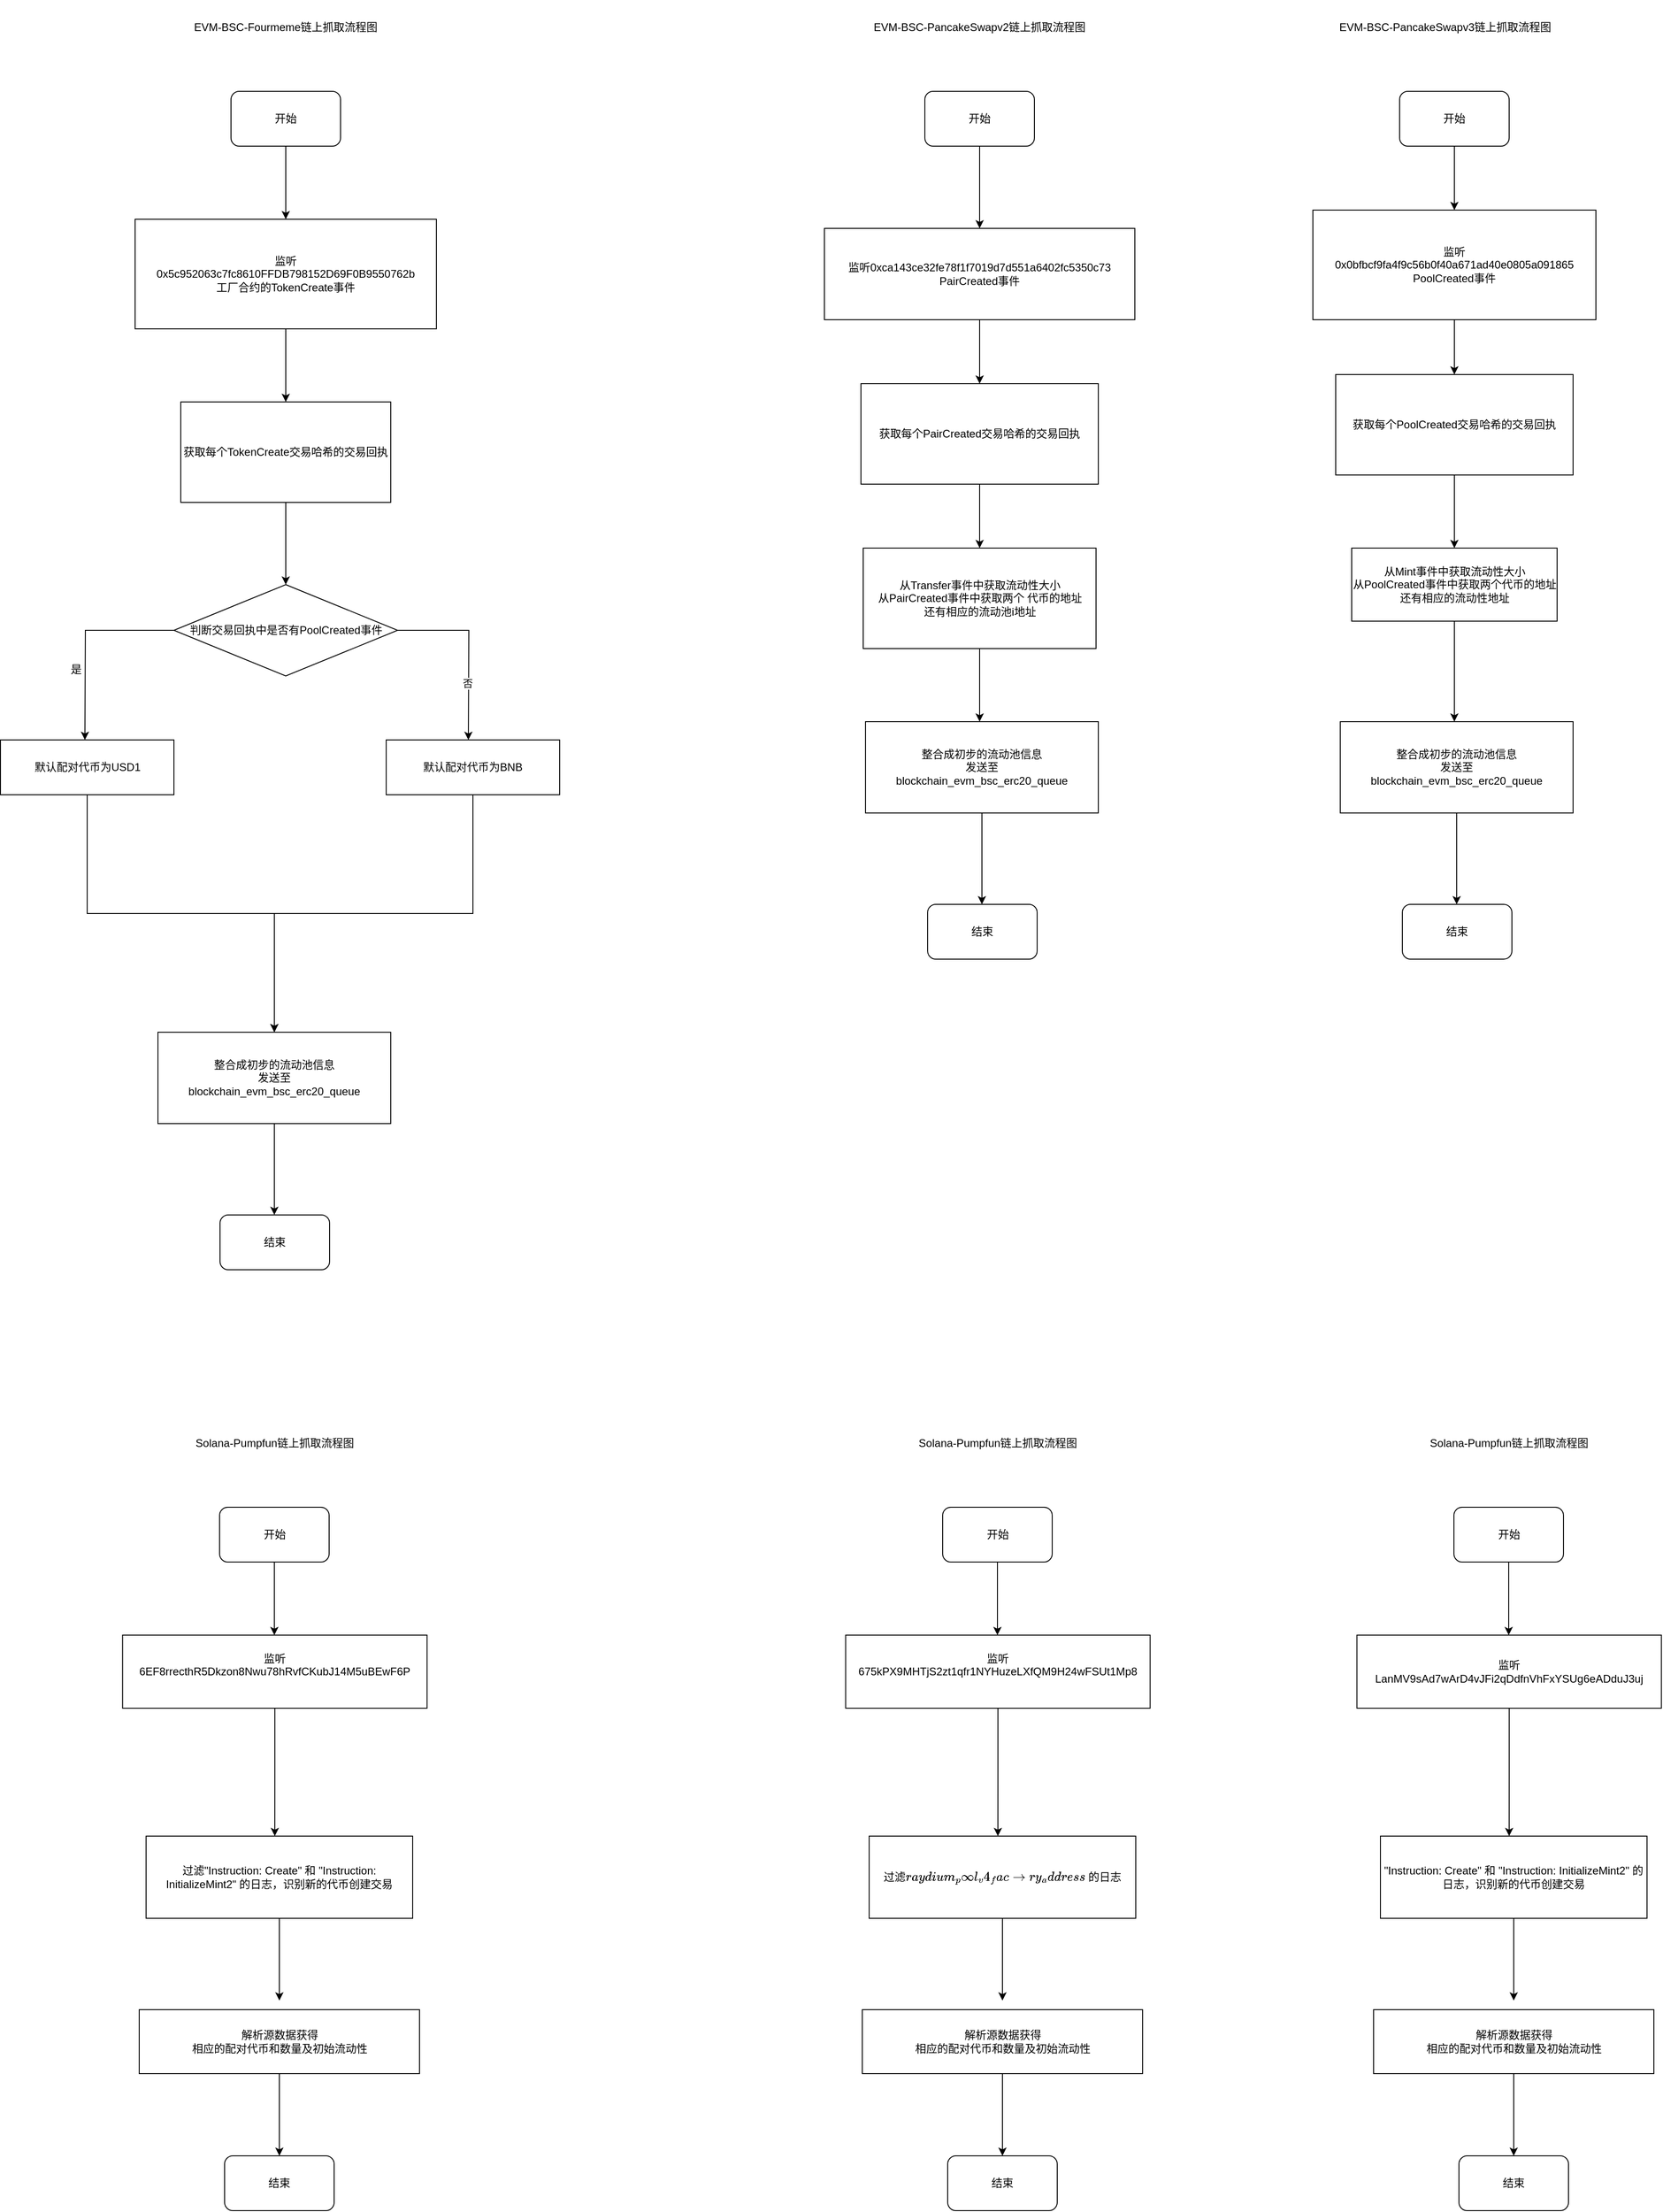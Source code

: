<mxfile version="28.0.7">
  <diagram name="第 1 页" id="XmppmOgPtgCfnkkfk-B6">
    <mxGraphModel dx="2962" dy="892" grid="1" gridSize="10" guides="1" tooltips="1" connect="1" arrows="1" fold="1" page="1" pageScale="1" pageWidth="827" pageHeight="1169" math="0" shadow="0">
      <root>
        <mxCell id="0" />
        <mxCell id="1" parent="0" />
        <mxCell id="RD3R9KxEMgsufhgu1Dzc-2" value="EVM-BSC-Fourmeme链上抓取流程图" style="text;html=1;align=center;verticalAlign=middle;whiteSpace=wrap;rounded=0;" vertex="1" parent="1">
          <mxGeometry x="-380" y="70" width="240" height="60" as="geometry" />
        </mxCell>
        <mxCell id="RD3R9KxEMgsufhgu1Dzc-5" style="edgeStyle=orthogonalEdgeStyle;rounded=0;orthogonalLoop=1;jettySize=auto;html=1;" edge="1" parent="1" source="RD3R9KxEMgsufhgu1Dzc-4">
          <mxGeometry relative="1" as="geometry">
            <mxPoint x="-260" y="310" as="targetPoint" />
          </mxGeometry>
        </mxCell>
        <mxCell id="RD3R9KxEMgsufhgu1Dzc-4" value="开始" style="rounded=1;whiteSpace=wrap;html=1;" vertex="1" parent="1">
          <mxGeometry x="-320" y="170" width="120" height="60" as="geometry" />
        </mxCell>
        <mxCell id="RD3R9KxEMgsufhgu1Dzc-7" style="edgeStyle=orthogonalEdgeStyle;rounded=0;orthogonalLoop=1;jettySize=auto;html=1;" edge="1" parent="1" source="RD3R9KxEMgsufhgu1Dzc-6">
          <mxGeometry relative="1" as="geometry">
            <mxPoint x="-260" y="510" as="targetPoint" />
          </mxGeometry>
        </mxCell>
        <mxCell id="RD3R9KxEMgsufhgu1Dzc-6" value="监听&lt;br&gt;0x5c952063c7fc8610FFDB798152D69F0B9550762b&lt;br&gt;工厂合约的TokenCreate事件" style="rounded=0;whiteSpace=wrap;html=1;" vertex="1" parent="1">
          <mxGeometry x="-425" y="310" width="330" height="120" as="geometry" />
        </mxCell>
        <mxCell id="RD3R9KxEMgsufhgu1Dzc-9" style="edgeStyle=orthogonalEdgeStyle;rounded=0;orthogonalLoop=1;jettySize=auto;html=1;" edge="1" parent="1" source="RD3R9KxEMgsufhgu1Dzc-8">
          <mxGeometry relative="1" as="geometry">
            <mxPoint x="-260" y="710" as="targetPoint" />
          </mxGeometry>
        </mxCell>
        <mxCell id="RD3R9KxEMgsufhgu1Dzc-8" value="获取每个TokenCreate交易哈希的交易回执" style="rounded=0;whiteSpace=wrap;html=1;" vertex="1" parent="1">
          <mxGeometry x="-375" y="510" width="230" height="110" as="geometry" />
        </mxCell>
        <mxCell id="RD3R9KxEMgsufhgu1Dzc-23" style="edgeStyle=orthogonalEdgeStyle;rounded=0;orthogonalLoop=1;jettySize=auto;html=1;entryX=0.5;entryY=0;entryDx=0;entryDy=0;" edge="1" parent="1" source="RD3R9KxEMgsufhgu1Dzc-10" target="RD3R9KxEMgsufhgu1Dzc-21">
          <mxGeometry relative="1" as="geometry" />
        </mxCell>
        <mxCell id="RD3R9KxEMgsufhgu1Dzc-10" value="默认配对代币为USD1" style="rounded=0;whiteSpace=wrap;html=1;" vertex="1" parent="1">
          <mxGeometry x="-572.5" y="880" width="190" height="60" as="geometry" />
        </mxCell>
        <mxCell id="RD3R9KxEMgsufhgu1Dzc-12" style="edgeStyle=orthogonalEdgeStyle;rounded=0;orthogonalLoop=1;jettySize=auto;html=1;" edge="1" parent="1" source="RD3R9KxEMgsufhgu1Dzc-11">
          <mxGeometry relative="1" as="geometry">
            <mxPoint x="-480" y="880" as="targetPoint" />
          </mxGeometry>
        </mxCell>
        <mxCell id="RD3R9KxEMgsufhgu1Dzc-16" style="edgeStyle=orthogonalEdgeStyle;rounded=0;orthogonalLoop=1;jettySize=auto;html=1;" edge="1" parent="1" source="RD3R9KxEMgsufhgu1Dzc-11">
          <mxGeometry relative="1" as="geometry">
            <mxPoint x="-60" y="880" as="targetPoint" />
          </mxGeometry>
        </mxCell>
        <mxCell id="RD3R9KxEMgsufhgu1Dzc-17" value="否" style="edgeLabel;html=1;align=center;verticalAlign=middle;resizable=0;points=[];" vertex="1" connectable="0" parent="RD3R9KxEMgsufhgu1Dzc-16">
          <mxGeometry x="0.379" y="-2" relative="1" as="geometry">
            <mxPoint y="-1" as="offset" />
          </mxGeometry>
        </mxCell>
        <mxCell id="RD3R9KxEMgsufhgu1Dzc-11" value="判断交易回执中是否有PoolCreated事件" style="rhombus;whiteSpace=wrap;html=1;" vertex="1" parent="1">
          <mxGeometry x="-382.5" y="710" width="245" height="100" as="geometry" />
        </mxCell>
        <mxCell id="RD3R9KxEMgsufhgu1Dzc-15" value="是" style="text;html=1;align=center;verticalAlign=middle;resizable=0;points=[];autosize=1;strokeColor=none;fillColor=none;" vertex="1" parent="1">
          <mxGeometry x="-510" y="788" width="40" height="30" as="geometry" />
        </mxCell>
        <mxCell id="RD3R9KxEMgsufhgu1Dzc-22" style="edgeStyle=orthogonalEdgeStyle;rounded=0;orthogonalLoop=1;jettySize=auto;html=1;entryX=0.5;entryY=0;entryDx=0;entryDy=0;" edge="1" parent="1" source="RD3R9KxEMgsufhgu1Dzc-19" target="RD3R9KxEMgsufhgu1Dzc-21">
          <mxGeometry relative="1" as="geometry" />
        </mxCell>
        <mxCell id="RD3R9KxEMgsufhgu1Dzc-19" value="默认配对代币为BNB" style="rounded=0;whiteSpace=wrap;html=1;" vertex="1" parent="1">
          <mxGeometry x="-150" y="880" width="190" height="60" as="geometry" />
        </mxCell>
        <mxCell id="RD3R9KxEMgsufhgu1Dzc-24" style="edgeStyle=orthogonalEdgeStyle;rounded=0;orthogonalLoop=1;jettySize=auto;html=1;" edge="1" parent="1" source="RD3R9KxEMgsufhgu1Dzc-21">
          <mxGeometry relative="1" as="geometry">
            <mxPoint x="-272.5" y="1400" as="targetPoint" />
          </mxGeometry>
        </mxCell>
        <mxCell id="RD3R9KxEMgsufhgu1Dzc-21" value="整合成初步的流动池信息&lt;br&gt;发送至&lt;br&gt;blockchain_evm_bsc_erc20_queue" style="rounded=0;whiteSpace=wrap;html=1;" vertex="1" parent="1">
          <mxGeometry x="-400" y="1200" width="255" height="100" as="geometry" />
        </mxCell>
        <mxCell id="RD3R9KxEMgsufhgu1Dzc-25" value="结束" style="rounded=1;whiteSpace=wrap;html=1;" vertex="1" parent="1">
          <mxGeometry x="-332" y="1400" width="120" height="60" as="geometry" />
        </mxCell>
        <mxCell id="RD3R9KxEMgsufhgu1Dzc-26" value="EVM-BSC-PancakeSwapv2链上抓取流程图" style="text;html=1;align=center;verticalAlign=middle;whiteSpace=wrap;rounded=0;" vertex="1" parent="1">
          <mxGeometry x="380" y="70" width="240" height="60" as="geometry" />
        </mxCell>
        <mxCell id="RD3R9KxEMgsufhgu1Dzc-27" value="EVM-BSC-PancakeSwapv3链上抓取流程图" style="text;html=1;align=center;verticalAlign=middle;whiteSpace=wrap;rounded=0;" vertex="1" parent="1">
          <mxGeometry x="890" y="70" width="240" height="60" as="geometry" />
        </mxCell>
        <mxCell id="RD3R9KxEMgsufhgu1Dzc-30" style="edgeStyle=orthogonalEdgeStyle;rounded=0;orthogonalLoop=1;jettySize=auto;html=1;" edge="1" parent="1" source="RD3R9KxEMgsufhgu1Dzc-28">
          <mxGeometry relative="1" as="geometry">
            <mxPoint x="500.0" y="320" as="targetPoint" />
          </mxGeometry>
        </mxCell>
        <mxCell id="RD3R9KxEMgsufhgu1Dzc-28" value="开始" style="rounded=1;whiteSpace=wrap;html=1;" vertex="1" parent="1">
          <mxGeometry x="440" y="170" width="120" height="60" as="geometry" />
        </mxCell>
        <mxCell id="RD3R9KxEMgsufhgu1Dzc-41" style="edgeStyle=orthogonalEdgeStyle;rounded=0;orthogonalLoop=1;jettySize=auto;html=1;" edge="1" parent="1" source="RD3R9KxEMgsufhgu1Dzc-29">
          <mxGeometry relative="1" as="geometry">
            <mxPoint x="1020.0" y="300" as="targetPoint" />
          </mxGeometry>
        </mxCell>
        <mxCell id="RD3R9KxEMgsufhgu1Dzc-29" value="开始" style="rounded=1;whiteSpace=wrap;html=1;" vertex="1" parent="1">
          <mxGeometry x="960" y="170" width="120" height="60" as="geometry" />
        </mxCell>
        <mxCell id="RD3R9KxEMgsufhgu1Dzc-32" style="edgeStyle=orthogonalEdgeStyle;rounded=0;orthogonalLoop=1;jettySize=auto;html=1;" edge="1" parent="1" source="RD3R9KxEMgsufhgu1Dzc-31">
          <mxGeometry relative="1" as="geometry">
            <mxPoint x="500.0" y="490" as="targetPoint" />
          </mxGeometry>
        </mxCell>
        <mxCell id="RD3R9KxEMgsufhgu1Dzc-31" value="监听0xca143ce32fe78f1f7019d7d551a6402fc5350c73&lt;br&gt;PairCreated事件" style="rounded=0;whiteSpace=wrap;html=1;" vertex="1" parent="1">
          <mxGeometry x="330" y="320" width="340" height="100" as="geometry" />
        </mxCell>
        <mxCell id="RD3R9KxEMgsufhgu1Dzc-36" style="edgeStyle=orthogonalEdgeStyle;rounded=0;orthogonalLoop=1;jettySize=auto;html=1;entryX=0.5;entryY=0;entryDx=0;entryDy=0;" edge="1" parent="1" source="RD3R9KxEMgsufhgu1Dzc-33">
          <mxGeometry relative="1" as="geometry">
            <mxPoint x="500.0" y="670" as="targetPoint" />
          </mxGeometry>
        </mxCell>
        <mxCell id="RD3R9KxEMgsufhgu1Dzc-33" value="获取每个PairCreated交易哈希的交易回执" style="rounded=0;whiteSpace=wrap;html=1;" vertex="1" parent="1">
          <mxGeometry x="370" y="490" width="260" height="110" as="geometry" />
        </mxCell>
        <mxCell id="RD3R9KxEMgsufhgu1Dzc-38" style="edgeStyle=orthogonalEdgeStyle;rounded=0;orthogonalLoop=1;jettySize=auto;html=1;" edge="1" parent="1" source="RD3R9KxEMgsufhgu1Dzc-37">
          <mxGeometry relative="1" as="geometry">
            <mxPoint x="500.0" y="860" as="targetPoint" />
          </mxGeometry>
        </mxCell>
        <mxCell id="RD3R9KxEMgsufhgu1Dzc-37" value="从Transfer事件中获取流动性大小&lt;br&gt;从PairCreated事件中获取两个 代币的地址&lt;br&gt;还有相应的流动池i地址" style="rounded=0;whiteSpace=wrap;html=1;" vertex="1" parent="1">
          <mxGeometry x="372.5" y="670" width="255" height="110" as="geometry" />
        </mxCell>
        <mxCell id="RD3R9KxEMgsufhgu1Dzc-43" style="edgeStyle=orthogonalEdgeStyle;rounded=0;orthogonalLoop=1;jettySize=auto;html=1;" edge="1" parent="1" source="RD3R9KxEMgsufhgu1Dzc-42">
          <mxGeometry relative="1" as="geometry">
            <mxPoint x="1020.0" y="480" as="targetPoint" />
          </mxGeometry>
        </mxCell>
        <mxCell id="RD3R9KxEMgsufhgu1Dzc-42" value="监听&lt;br&gt;0x0bfbcf9fa4f9c56b0f40a671ad40e0805a091865&lt;div&gt;PoolCreated事件&lt;/div&gt;" style="rounded=0;whiteSpace=wrap;html=1;" vertex="1" parent="1">
          <mxGeometry x="865" y="300" width="310" height="120" as="geometry" />
        </mxCell>
        <mxCell id="RD3R9KxEMgsufhgu1Dzc-45" style="edgeStyle=orthogonalEdgeStyle;rounded=0;orthogonalLoop=1;jettySize=auto;html=1;" edge="1" parent="1" source="RD3R9KxEMgsufhgu1Dzc-44">
          <mxGeometry relative="1" as="geometry">
            <mxPoint x="1020.0" y="670" as="targetPoint" />
          </mxGeometry>
        </mxCell>
        <mxCell id="RD3R9KxEMgsufhgu1Dzc-44" value="获取每个PoolCreated交易哈希的交易回执" style="rounded=0;whiteSpace=wrap;html=1;" vertex="1" parent="1">
          <mxGeometry x="890" y="480" width="260" height="110" as="geometry" />
        </mxCell>
        <mxCell id="RD3R9KxEMgsufhgu1Dzc-48" style="edgeStyle=orthogonalEdgeStyle;rounded=0;orthogonalLoop=1;jettySize=auto;html=1;entryX=0.5;entryY=0;entryDx=0;entryDy=0;" edge="1" parent="1" source="RD3R9KxEMgsufhgu1Dzc-46">
          <mxGeometry relative="1" as="geometry">
            <mxPoint x="1020" y="860.0" as="targetPoint" />
          </mxGeometry>
        </mxCell>
        <mxCell id="RD3R9KxEMgsufhgu1Dzc-46" value="从Mint事件中获取流动性大小&lt;br&gt;从PoolCreated事件中获取两个代币的地址&lt;br&gt;还有相应的流动性地址" style="rounded=0;whiteSpace=wrap;html=1;" vertex="1" parent="1">
          <mxGeometry x="907.5" y="670" width="225" height="80" as="geometry" />
        </mxCell>
        <mxCell id="RD3R9KxEMgsufhgu1Dzc-53" style="edgeStyle=orthogonalEdgeStyle;rounded=0;orthogonalLoop=1;jettySize=auto;html=1;" edge="1" parent="1" source="RD3R9KxEMgsufhgu1Dzc-49">
          <mxGeometry relative="1" as="geometry">
            <mxPoint x="-272.5" y="1860" as="targetPoint" />
          </mxGeometry>
        </mxCell>
        <mxCell id="RD3R9KxEMgsufhgu1Dzc-49" value="开始" style="rounded=1;whiteSpace=wrap;html=1;" vertex="1" parent="1">
          <mxGeometry x="-332.5" y="1720" width="120" height="60" as="geometry" />
        </mxCell>
        <mxCell id="RD3R9KxEMgsufhgu1Dzc-50" value="Solana-Pumpfun链上抓取流程图" style="text;html=1;align=center;verticalAlign=middle;whiteSpace=wrap;rounded=0;" vertex="1" parent="1">
          <mxGeometry x="-392.5" y="1620" width="240" height="60" as="geometry" />
        </mxCell>
        <mxCell id="RD3R9KxEMgsufhgu1Dzc-51" value="Solana-Pumpfun链上抓取流程图" style="text;html=1;align=center;verticalAlign=middle;whiteSpace=wrap;rounded=0;" vertex="1" parent="1">
          <mxGeometry x="400" y="1620" width="240" height="60" as="geometry" />
        </mxCell>
        <mxCell id="RD3R9KxEMgsufhgu1Dzc-52" value="Solana-Pumpfun链上抓取流程图" style="text;html=1;align=center;verticalAlign=middle;whiteSpace=wrap;rounded=0;" vertex="1" parent="1">
          <mxGeometry x="960" y="1620" width="240" height="60" as="geometry" />
        </mxCell>
        <mxCell id="RD3R9KxEMgsufhgu1Dzc-61" style="edgeStyle=orthogonalEdgeStyle;rounded=0;orthogonalLoop=1;jettySize=auto;html=1;" edge="1" parent="1" source="RD3R9KxEMgsufhgu1Dzc-54">
          <mxGeometry relative="1" as="geometry">
            <mxPoint x="-272" y="2080" as="targetPoint" />
          </mxGeometry>
        </mxCell>
        <mxCell id="RD3R9KxEMgsufhgu1Dzc-54" value="监听&lt;br&gt;6EF8rrecthR5Dkzon8Nwu78hRvfCKubJ14M5uBEwF6P&lt;div&gt;&lt;br&gt;&lt;/div&gt;" style="rounded=0;whiteSpace=wrap;html=1;" vertex="1" parent="1">
          <mxGeometry x="-438.75" y="1860" width="333.5" height="80" as="geometry" />
        </mxCell>
        <mxCell id="RD3R9KxEMgsufhgu1Dzc-55" style="edgeStyle=orthogonalEdgeStyle;rounded=0;orthogonalLoop=1;jettySize=auto;html=1;" edge="1" parent="1" source="RD3R9KxEMgsufhgu1Dzc-56">
          <mxGeometry relative="1" as="geometry">
            <mxPoint x="502.5" y="1060" as="targetPoint" />
          </mxGeometry>
        </mxCell>
        <mxCell id="RD3R9KxEMgsufhgu1Dzc-56" value="整合成初步的流动池信息&lt;br&gt;发送至&lt;br&gt;blockchain_evm_bsc_erc20_queue" style="rounded=0;whiteSpace=wrap;html=1;" vertex="1" parent="1">
          <mxGeometry x="375" y="860" width="255" height="100" as="geometry" />
        </mxCell>
        <mxCell id="RD3R9KxEMgsufhgu1Dzc-57" value="结束" style="rounded=1;whiteSpace=wrap;html=1;" vertex="1" parent="1">
          <mxGeometry x="443" y="1060" width="120" height="60" as="geometry" />
        </mxCell>
        <mxCell id="RD3R9KxEMgsufhgu1Dzc-58" style="edgeStyle=orthogonalEdgeStyle;rounded=0;orthogonalLoop=1;jettySize=auto;html=1;" edge="1" parent="1" source="RD3R9KxEMgsufhgu1Dzc-59">
          <mxGeometry relative="1" as="geometry">
            <mxPoint x="1022.5" y="1060" as="targetPoint" />
          </mxGeometry>
        </mxCell>
        <mxCell id="RD3R9KxEMgsufhgu1Dzc-59" value="整合成初步的流动池信息&lt;br&gt;发送至&lt;br&gt;blockchain_evm_bsc_erc20_queue" style="rounded=0;whiteSpace=wrap;html=1;" vertex="1" parent="1">
          <mxGeometry x="895" y="860" width="255" height="100" as="geometry" />
        </mxCell>
        <mxCell id="RD3R9KxEMgsufhgu1Dzc-60" value="结束" style="rounded=1;whiteSpace=wrap;html=1;" vertex="1" parent="1">
          <mxGeometry x="963" y="1060" width="120" height="60" as="geometry" />
        </mxCell>
        <mxCell id="RD3R9KxEMgsufhgu1Dzc-63" style="edgeStyle=orthogonalEdgeStyle;rounded=0;orthogonalLoop=1;jettySize=auto;html=1;" edge="1" parent="1" source="RD3R9KxEMgsufhgu1Dzc-62">
          <mxGeometry relative="1" as="geometry">
            <mxPoint x="-267.0" y="2260" as="targetPoint" />
          </mxGeometry>
        </mxCell>
        <mxCell id="RD3R9KxEMgsufhgu1Dzc-62" value="过滤&quot;Instruction: Create&quot; 和 &quot;Instruction: InitializeMint2&quot; 的日志，识别新的代币创建交易" style="rounded=0;whiteSpace=wrap;html=1;" vertex="1" parent="1">
          <mxGeometry x="-413" y="2080" width="292" height="90" as="geometry" />
        </mxCell>
        <mxCell id="RD3R9KxEMgsufhgu1Dzc-65" style="edgeStyle=orthogonalEdgeStyle;rounded=0;orthogonalLoop=1;jettySize=auto;html=1;" edge="1" parent="1" source="RD3R9KxEMgsufhgu1Dzc-64">
          <mxGeometry relative="1" as="geometry">
            <mxPoint x="-267.0" y="2430" as="targetPoint" />
          </mxGeometry>
        </mxCell>
        <mxCell id="RD3R9KxEMgsufhgu1Dzc-64" value="解析源数据获得&lt;br&gt;相应的配对代币和数量及初始流动性" style="rounded=0;whiteSpace=wrap;html=1;" vertex="1" parent="1">
          <mxGeometry x="-420.5" y="2270" width="307" height="70" as="geometry" />
        </mxCell>
        <mxCell id="RD3R9KxEMgsufhgu1Dzc-66" value="结束" style="rounded=1;whiteSpace=wrap;html=1;" vertex="1" parent="1">
          <mxGeometry x="-327" y="2430" width="120" height="60" as="geometry" />
        </mxCell>
        <mxCell id="RD3R9KxEMgsufhgu1Dzc-67" style="edgeStyle=orthogonalEdgeStyle;rounded=0;orthogonalLoop=1;jettySize=auto;html=1;" edge="1" parent="1" source="RD3R9KxEMgsufhgu1Dzc-68">
          <mxGeometry relative="1" as="geometry">
            <mxPoint x="519.5" y="1860" as="targetPoint" />
          </mxGeometry>
        </mxCell>
        <mxCell id="RD3R9KxEMgsufhgu1Dzc-68" value="开始" style="rounded=1;whiteSpace=wrap;html=1;" vertex="1" parent="1">
          <mxGeometry x="459.5" y="1720" width="120" height="60" as="geometry" />
        </mxCell>
        <mxCell id="RD3R9KxEMgsufhgu1Dzc-69" style="edgeStyle=orthogonalEdgeStyle;rounded=0;orthogonalLoop=1;jettySize=auto;html=1;" edge="1" parent="1" source="RD3R9KxEMgsufhgu1Dzc-70">
          <mxGeometry relative="1" as="geometry">
            <mxPoint x="520" y="2080" as="targetPoint" />
          </mxGeometry>
        </mxCell>
        <mxCell id="RD3R9KxEMgsufhgu1Dzc-70" value="监听&lt;br&gt;675kPX9MHTjS2zt1qfr1NYHuzeLXfQM9H24wFSUt1Mp8&lt;br&gt;&lt;div&gt;&lt;br&gt;&lt;/div&gt;" style="rounded=0;whiteSpace=wrap;html=1;" vertex="1" parent="1">
          <mxGeometry x="353.25" y="1860" width="333.5" height="80" as="geometry" />
        </mxCell>
        <mxCell id="RD3R9KxEMgsufhgu1Dzc-71" style="edgeStyle=orthogonalEdgeStyle;rounded=0;orthogonalLoop=1;jettySize=auto;html=1;" edge="1" parent="1" source="RD3R9KxEMgsufhgu1Dzc-72">
          <mxGeometry relative="1" as="geometry">
            <mxPoint x="525.0" y="2260" as="targetPoint" />
          </mxGeometry>
        </mxCell>
        <mxCell id="RD3R9KxEMgsufhgu1Dzc-72" value="过滤`raydium_pool_v4_factory_address` 的日志" style="rounded=0;whiteSpace=wrap;html=1;" vertex="1" parent="1">
          <mxGeometry x="379" y="2080" width="292" height="90" as="geometry" />
        </mxCell>
        <mxCell id="RD3R9KxEMgsufhgu1Dzc-73" style="edgeStyle=orthogonalEdgeStyle;rounded=0;orthogonalLoop=1;jettySize=auto;html=1;" edge="1" parent="1" source="RD3R9KxEMgsufhgu1Dzc-74">
          <mxGeometry relative="1" as="geometry">
            <mxPoint x="525.0" y="2430" as="targetPoint" />
          </mxGeometry>
        </mxCell>
        <mxCell id="RD3R9KxEMgsufhgu1Dzc-74" value="解析源数据获得&lt;br&gt;相应的配对代币和数量及初始流动性" style="rounded=0;whiteSpace=wrap;html=1;" vertex="1" parent="1">
          <mxGeometry x="371.5" y="2270" width="307" height="70" as="geometry" />
        </mxCell>
        <mxCell id="RD3R9KxEMgsufhgu1Dzc-75" value="结束" style="rounded=1;whiteSpace=wrap;html=1;" vertex="1" parent="1">
          <mxGeometry x="465" y="2430" width="120" height="60" as="geometry" />
        </mxCell>
        <mxCell id="RD3R9KxEMgsufhgu1Dzc-76" style="edgeStyle=orthogonalEdgeStyle;rounded=0;orthogonalLoop=1;jettySize=auto;html=1;" edge="1" parent="1" source="RD3R9KxEMgsufhgu1Dzc-77">
          <mxGeometry relative="1" as="geometry">
            <mxPoint x="1079.5" y="1860" as="targetPoint" />
          </mxGeometry>
        </mxCell>
        <mxCell id="RD3R9KxEMgsufhgu1Dzc-77" value="开始" style="rounded=1;whiteSpace=wrap;html=1;" vertex="1" parent="1">
          <mxGeometry x="1019.5" y="1720" width="120" height="60" as="geometry" />
        </mxCell>
        <mxCell id="RD3R9KxEMgsufhgu1Dzc-78" style="edgeStyle=orthogonalEdgeStyle;rounded=0;orthogonalLoop=1;jettySize=auto;html=1;" edge="1" parent="1" source="RD3R9KxEMgsufhgu1Dzc-79">
          <mxGeometry relative="1" as="geometry">
            <mxPoint x="1080" y="2080" as="targetPoint" />
          </mxGeometry>
        </mxCell>
        <mxCell id="RD3R9KxEMgsufhgu1Dzc-79" value="监听&lt;br&gt;&lt;div&gt;LanMV9sAd7wArD4vJFi2qDdfnVhFxYSUg6eADduJ3uj&lt;/div&gt;" style="rounded=0;whiteSpace=wrap;html=1;" vertex="1" parent="1">
          <mxGeometry x="913.25" y="1860" width="333.5" height="80" as="geometry" />
        </mxCell>
        <mxCell id="RD3R9KxEMgsufhgu1Dzc-80" style="edgeStyle=orthogonalEdgeStyle;rounded=0;orthogonalLoop=1;jettySize=auto;html=1;" edge="1" parent="1" source="RD3R9KxEMgsufhgu1Dzc-81">
          <mxGeometry relative="1" as="geometry">
            <mxPoint x="1085.0" y="2260" as="targetPoint" />
          </mxGeometry>
        </mxCell>
        <mxCell id="RD3R9KxEMgsufhgu1Dzc-81" value="&quot;Instruction: Create&quot; 和 &quot;Instruction: InitializeMint2&quot; 的日志，识别新的代币创建交易" style="rounded=0;whiteSpace=wrap;html=1;" vertex="1" parent="1">
          <mxGeometry x="939" y="2080" width="292" height="90" as="geometry" />
        </mxCell>
        <mxCell id="RD3R9KxEMgsufhgu1Dzc-82" style="edgeStyle=orthogonalEdgeStyle;rounded=0;orthogonalLoop=1;jettySize=auto;html=1;" edge="1" parent="1" source="RD3R9KxEMgsufhgu1Dzc-83">
          <mxGeometry relative="1" as="geometry">
            <mxPoint x="1085.0" y="2430" as="targetPoint" />
          </mxGeometry>
        </mxCell>
        <mxCell id="RD3R9KxEMgsufhgu1Dzc-83" value="解析源数据获得&lt;br&gt;相应的配对代币和数量及初始流动性" style="rounded=0;whiteSpace=wrap;html=1;" vertex="1" parent="1">
          <mxGeometry x="931.5" y="2270" width="307" height="70" as="geometry" />
        </mxCell>
        <mxCell id="RD3R9KxEMgsufhgu1Dzc-84" value="结束" style="rounded=1;whiteSpace=wrap;html=1;" vertex="1" parent="1">
          <mxGeometry x="1025" y="2430" width="120" height="60" as="geometry" />
        </mxCell>
      </root>
    </mxGraphModel>
  </diagram>
</mxfile>
